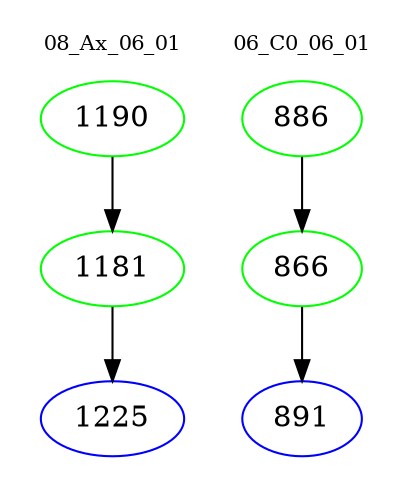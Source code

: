 digraph{
subgraph cluster_0 {
color = white
label = "08_Ax_06_01";
fontsize=10;
T0_1190 [label="1190", color="green"]
T0_1190 -> T0_1181 [color="black"]
T0_1181 [label="1181", color="green"]
T0_1181 -> T0_1225 [color="black"]
T0_1225 [label="1225", color="blue"]
}
subgraph cluster_1 {
color = white
label = "06_C0_06_01";
fontsize=10;
T1_886 [label="886", color="green"]
T1_886 -> T1_866 [color="black"]
T1_866 [label="866", color="green"]
T1_866 -> T1_891 [color="black"]
T1_891 [label="891", color="blue"]
}
}
